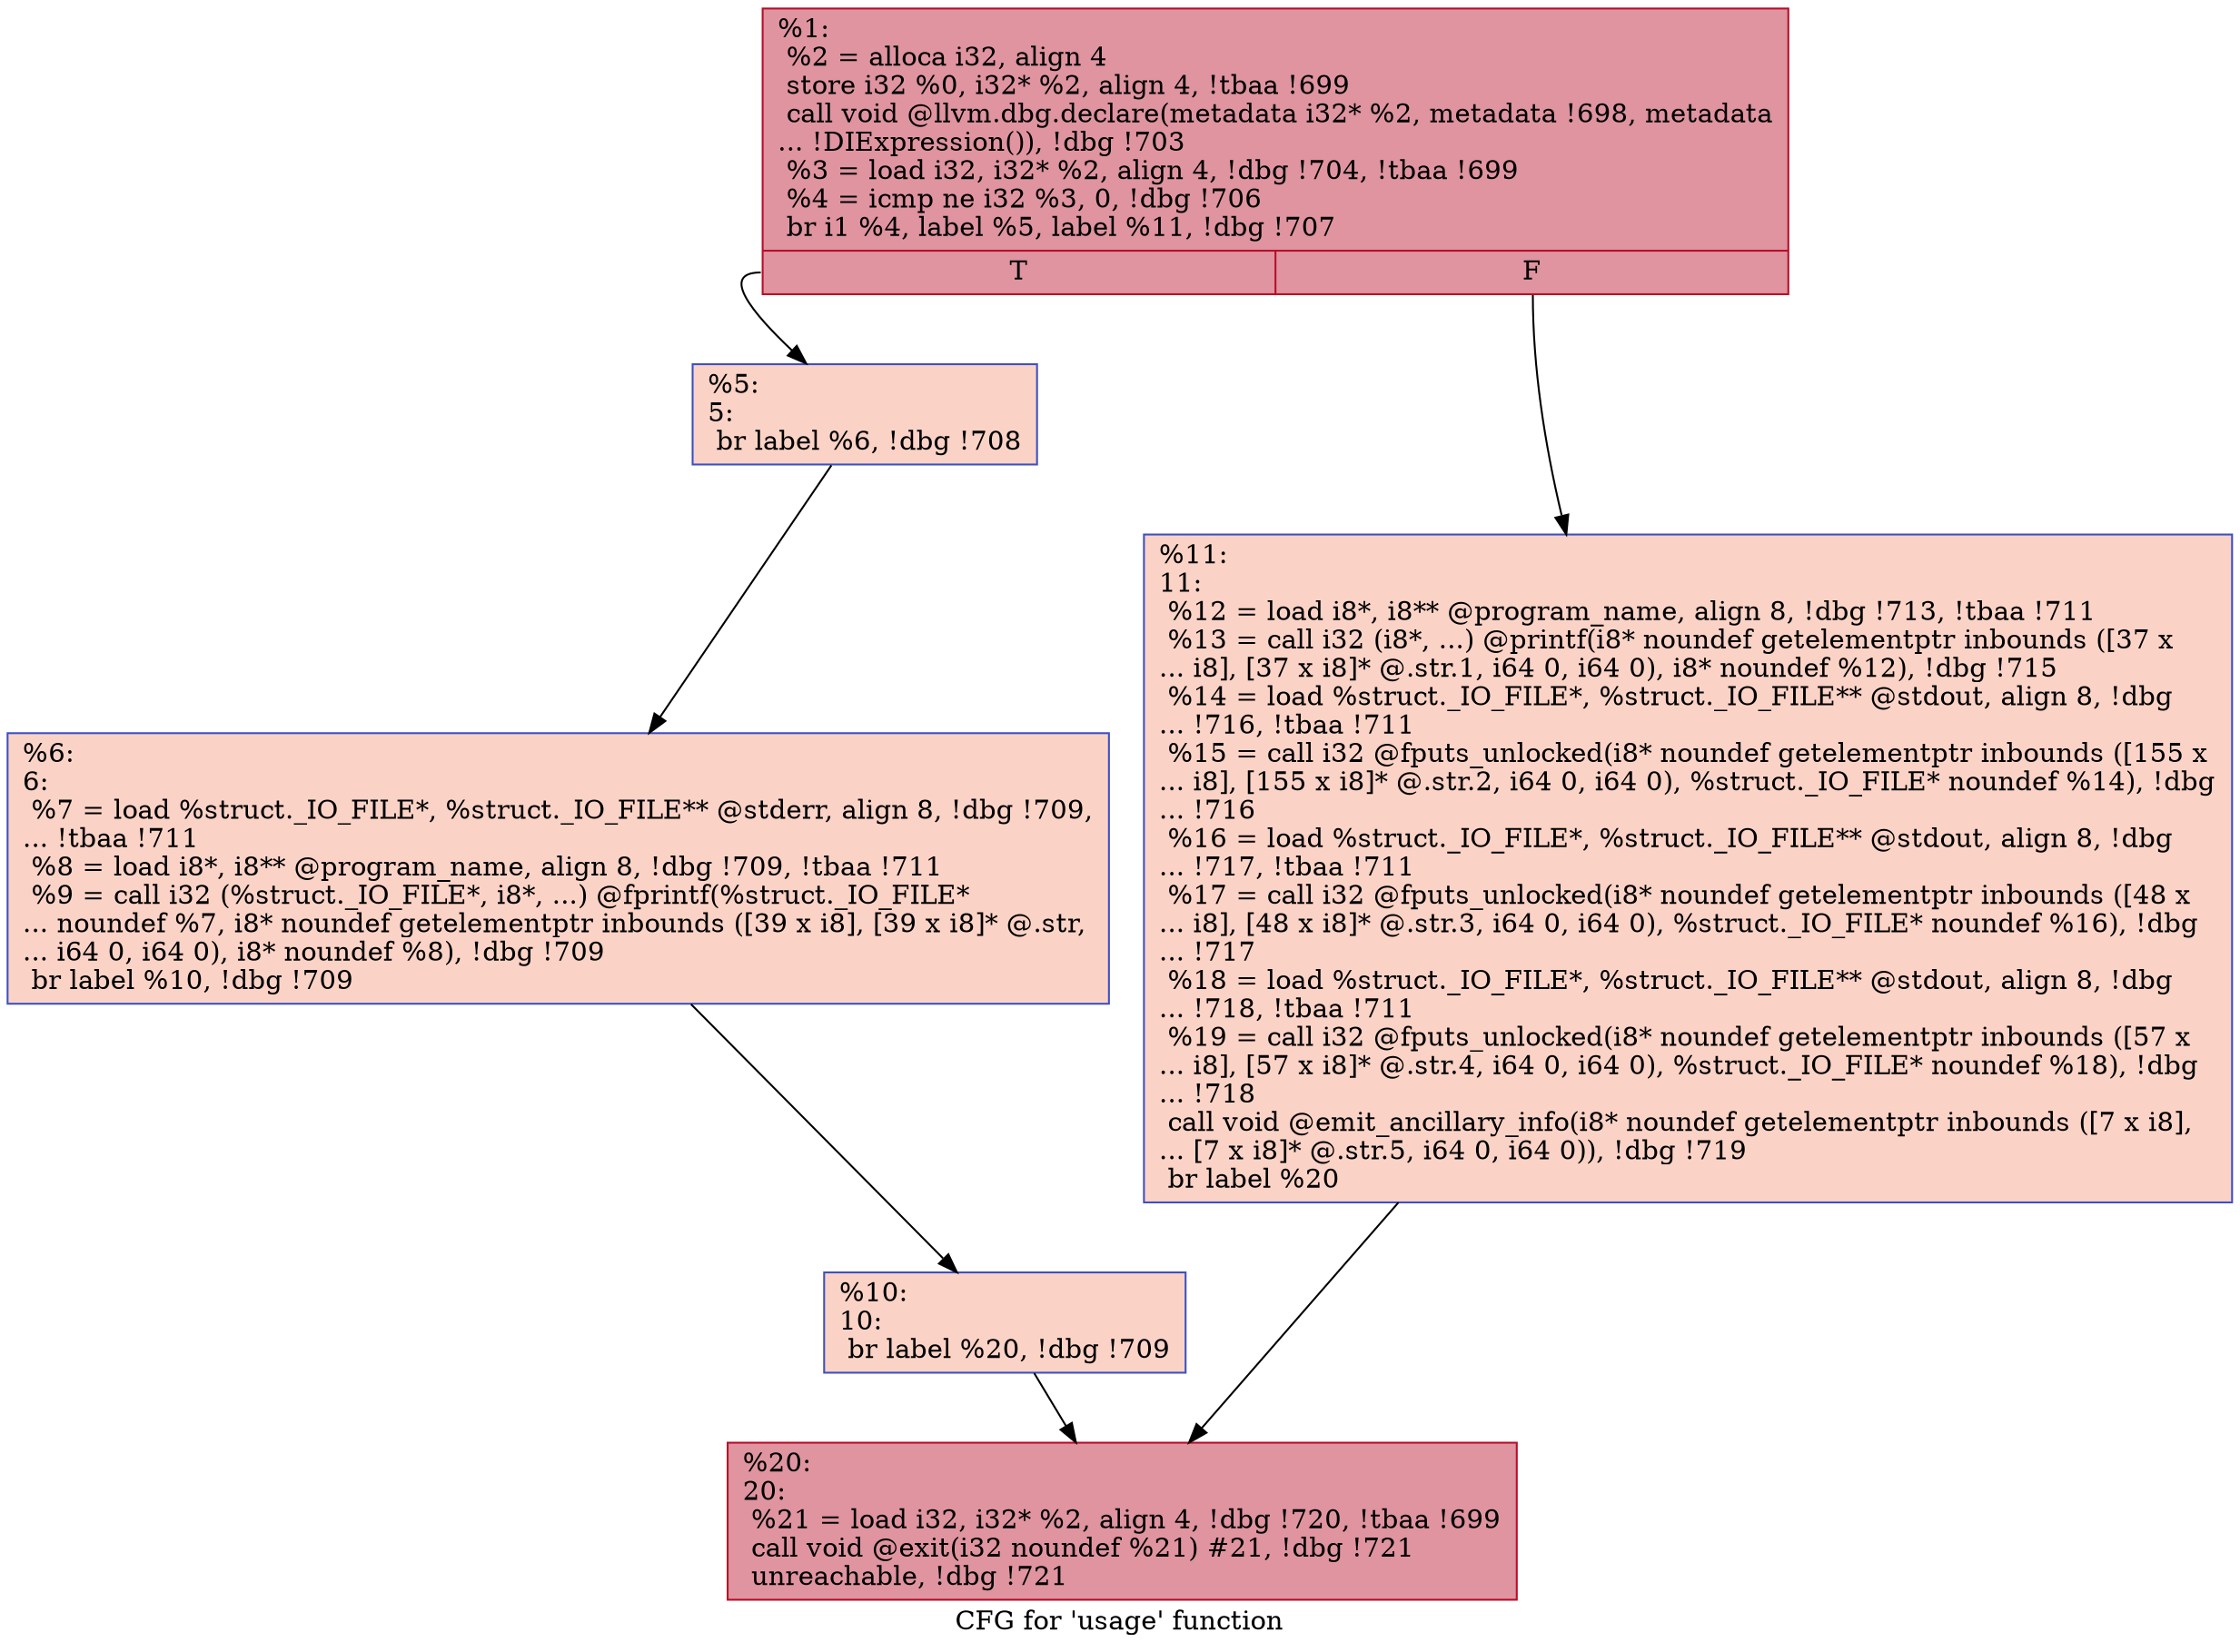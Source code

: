 digraph "CFG for 'usage' function" {
	label="CFG for 'usage' function";

	Node0x2460e60 [shape=record,color="#b70d28ff", style=filled, fillcolor="#b70d2870",label="{%1:\l  %2 = alloca i32, align 4\l  store i32 %0, i32* %2, align 4, !tbaa !699\l  call void @llvm.dbg.declare(metadata i32* %2, metadata !698, metadata\l... !DIExpression()), !dbg !703\l  %3 = load i32, i32* %2, align 4, !dbg !704, !tbaa !699\l  %4 = icmp ne i32 %3, 0, !dbg !706\l  br i1 %4, label %5, label %11, !dbg !707\l|{<s0>T|<s1>F}}"];
	Node0x2460e60:s0 -> Node0x248ca20;
	Node0x2460e60:s1 -> Node0x248cb10;
	Node0x248ca20 [shape=record,color="#3d50c3ff", style=filled, fillcolor="#f59c7d70",label="{%5:\l5:                                                \l  br label %6, !dbg !708\l}"];
	Node0x248ca20 -> Node0x248ca70;
	Node0x248ca70 [shape=record,color="#3d50c3ff", style=filled, fillcolor="#f59c7d70",label="{%6:\l6:                                                \l  %7 = load %struct._IO_FILE*, %struct._IO_FILE** @stderr, align 8, !dbg !709,\l... !tbaa !711\l  %8 = load i8*, i8** @program_name, align 8, !dbg !709, !tbaa !711\l  %9 = call i32 (%struct._IO_FILE*, i8*, ...) @fprintf(%struct._IO_FILE*\l... noundef %7, i8* noundef getelementptr inbounds ([39 x i8], [39 x i8]* @.str,\l... i64 0, i64 0), i8* noundef %8), !dbg !709\l  br label %10, !dbg !709\l}"];
	Node0x248ca70 -> Node0x248cac0;
	Node0x248cac0 [shape=record,color="#3d50c3ff", style=filled, fillcolor="#f59c7d70",label="{%10:\l10:                                               \l  br label %20, !dbg !709\l}"];
	Node0x248cac0 -> Node0x248cb60;
	Node0x248cb10 [shape=record,color="#3d50c3ff", style=filled, fillcolor="#f59c7d70",label="{%11:\l11:                                               \l  %12 = load i8*, i8** @program_name, align 8, !dbg !713, !tbaa !711\l  %13 = call i32 (i8*, ...) @printf(i8* noundef getelementptr inbounds ([37 x\l... i8], [37 x i8]* @.str.1, i64 0, i64 0), i8* noundef %12), !dbg !715\l  %14 = load %struct._IO_FILE*, %struct._IO_FILE** @stdout, align 8, !dbg\l... !716, !tbaa !711\l  %15 = call i32 @fputs_unlocked(i8* noundef getelementptr inbounds ([155 x\l... i8], [155 x i8]* @.str.2, i64 0, i64 0), %struct._IO_FILE* noundef %14), !dbg\l... !716\l  %16 = load %struct._IO_FILE*, %struct._IO_FILE** @stdout, align 8, !dbg\l... !717, !tbaa !711\l  %17 = call i32 @fputs_unlocked(i8* noundef getelementptr inbounds ([48 x\l... i8], [48 x i8]* @.str.3, i64 0, i64 0), %struct._IO_FILE* noundef %16), !dbg\l... !717\l  %18 = load %struct._IO_FILE*, %struct._IO_FILE** @stdout, align 8, !dbg\l... !718, !tbaa !711\l  %19 = call i32 @fputs_unlocked(i8* noundef getelementptr inbounds ([57 x\l... i8], [57 x i8]* @.str.4, i64 0, i64 0), %struct._IO_FILE* noundef %18), !dbg\l... !718\l  call void @emit_ancillary_info(i8* noundef getelementptr inbounds ([7 x i8],\l... [7 x i8]* @.str.5, i64 0, i64 0)), !dbg !719\l  br label %20\l}"];
	Node0x248cb10 -> Node0x248cb60;
	Node0x248cb60 [shape=record,color="#b70d28ff", style=filled, fillcolor="#b70d2870",label="{%20:\l20:                                               \l  %21 = load i32, i32* %2, align 4, !dbg !720, !tbaa !699\l  call void @exit(i32 noundef %21) #21, !dbg !721\l  unreachable, !dbg !721\l}"];
}
